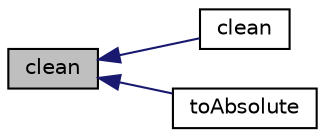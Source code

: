 digraph "clean"
{
  bgcolor="transparent";
  edge [fontname="Helvetica",fontsize="10",labelfontname="Helvetica",labelfontsize="10"];
  node [fontname="Helvetica",fontsize="10",shape=record];
  rankdir="LR";
  Node1 [label="clean",height=0.2,width=0.4,color="black", fillcolor="grey75", style="filled", fontcolor="black"];
  Node1 -> Node2 [dir="back",color="midnightblue",fontsize="10",style="solid",fontname="Helvetica"];
  Node2 [label="clean",height=0.2,width=0.4,color="black",URL="$a00780.html#a0fca65424d4f6a54df64376ee0fcc105",tooltip="Cleanup file name. "];
  Node1 -> Node3 [dir="back",color="midnightblue",fontsize="10",style="solid",fontname="Helvetica"];
  Node3 [label="toAbsolute",height=0.2,width=0.4,color="black",URL="$a00780.html#ab0feed39df624befd2f92329572fd680",tooltip="Convert from relative to absolute. "];
}
